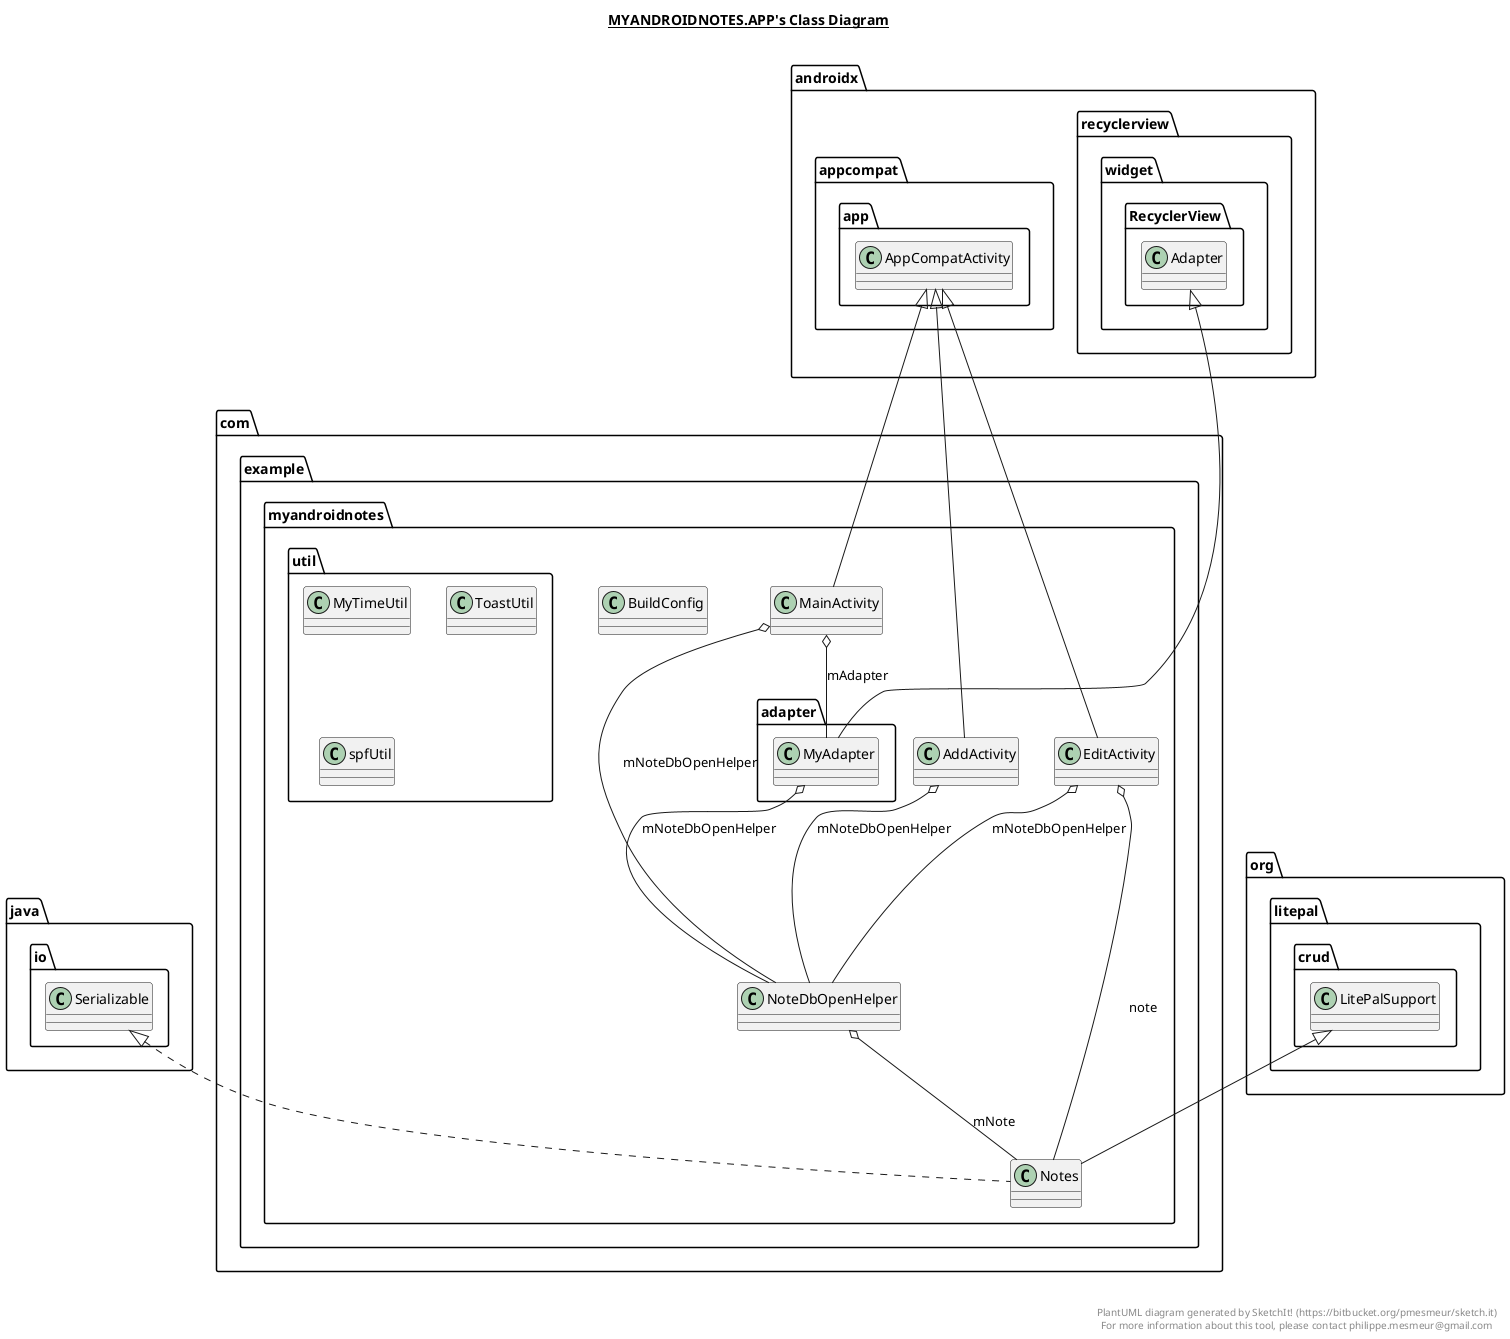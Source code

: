 @startuml

title __MYANDROIDNOTES.APP's Class Diagram__\n

  namespace com.example.myandroidnotes {
    class com.example.myandroidnotes.AddActivity {
    }
  }
  

  namespace com.example.myandroidnotes {
    class com.example.myandroidnotes.BuildConfig {
    }
  }
  

  namespace com.example.myandroidnotes {
    class com.example.myandroidnotes.EditActivity {
    }
  }
  

  namespace com.example.myandroidnotes {
    class com.example.myandroidnotes.MainActivity {
    }
  }
  

  namespace com.example.myandroidnotes {
    class com.example.myandroidnotes.NoteDbOpenHelper {
    }
  }
  

  namespace com.example.myandroidnotes {
    class com.example.myandroidnotes.Notes {
    }
  }
  

  namespace com.example.myandroidnotes {
    namespace adapter {
      class com.example.myandroidnotes.adapter.MyAdapter {
      }
    }
  }
  

  namespace com.example.myandroidnotes {
    namespace util {
      class com.example.myandroidnotes.util.MyTimeUtil {
      }
    }
  }
  

  namespace com.example.myandroidnotes {
    namespace util {
      class com.example.myandroidnotes.util.ToastUtil {
      }
    }
  }
  

  namespace com.example.myandroidnotes {
    namespace util {
      class com.example.myandroidnotes.util.spfUtil {
      }
    }
  }
  

  com.example.myandroidnotes.AddActivity -up-|> androidx.appcompat.app.AppCompatActivity
  com.example.myandroidnotes.AddActivity o-- com.example.myandroidnotes.NoteDbOpenHelper : mNoteDbOpenHelper
  com.example.myandroidnotes.EditActivity -up-|> androidx.appcompat.app.AppCompatActivity
  com.example.myandroidnotes.EditActivity o-- com.example.myandroidnotes.NoteDbOpenHelper : mNoteDbOpenHelper
  com.example.myandroidnotes.EditActivity o-- com.example.myandroidnotes.Notes : note
  com.example.myandroidnotes.MainActivity -up-|> androidx.appcompat.app.AppCompatActivity
  com.example.myandroidnotes.MainActivity o-- com.example.myandroidnotes.adapter.MyAdapter : mAdapter
  com.example.myandroidnotes.MainActivity o-- com.example.myandroidnotes.NoteDbOpenHelper : mNoteDbOpenHelper
  com.example.myandroidnotes.NoteDbOpenHelper o-- com.example.myandroidnotes.Notes : mNote
  com.example.myandroidnotes.Notes .up.|> java.io.Serializable
  com.example.myandroidnotes.Notes -up-|> org.litepal.crud.LitePalSupport
  com.example.myandroidnotes.adapter.MyAdapter -up-|> androidx.recyclerview.widget.RecyclerView.Adapter
  com.example.myandroidnotes.adapter.MyAdapter o-- com.example.myandroidnotes.NoteDbOpenHelper : mNoteDbOpenHelper


right footer


PlantUML diagram generated by SketchIt! (https://bitbucket.org/pmesmeur/sketch.it)
For more information about this tool, please contact philippe.mesmeur@gmail.com
endfooter

@enduml
